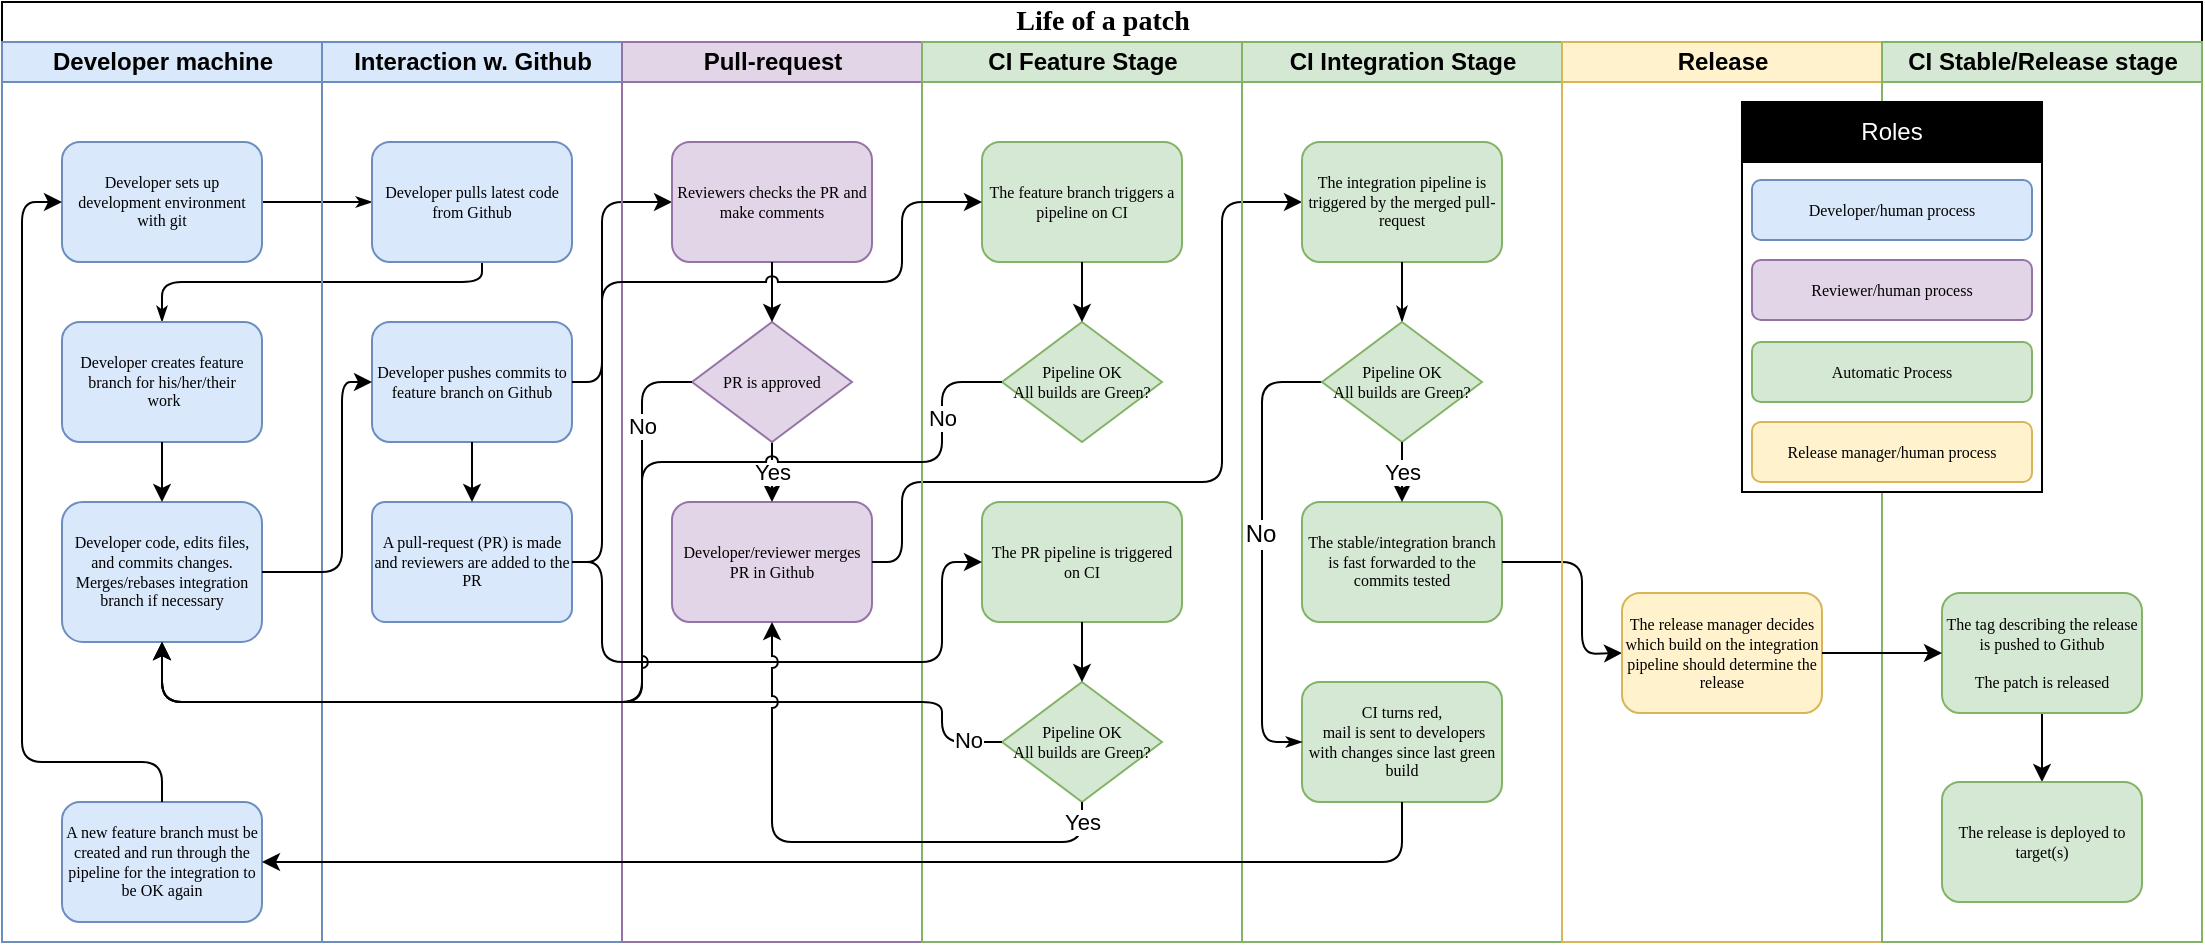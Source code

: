 <mxfile version="16.6.2" type="github">
  <diagram name="Page-1" id="74e2e168-ea6b-b213-b513-2b3c1d86103e">
    <mxGraphModel dx="1087" dy="1504" grid="1" gridSize="10" guides="1" tooltips="1" connect="1" arrows="1" fold="1" page="1" pageScale="1" pageWidth="1169" pageHeight="827" background="#ffffff" math="0" shadow="0">
      <root>
        <mxCell id="0" />
        <mxCell id="1" parent="0" />
        <mxCell id="77e6c97f196da883-1" value="&lt;font style=&quot;font-size: 14px&quot;&gt;Life of a patch&lt;/font&gt;" style="swimlane;html=1;childLayout=stackLayout;startSize=20;rounded=0;shadow=0;labelBackgroundColor=none;strokeColor=#000000;strokeWidth=1;fillColor=#ffffff;fontFamily=Verdana;fontSize=8;fontColor=#000000;align=center;" parent="1" vertex="1">
          <mxGeometry x="40" y="-230" width="1100" height="470" as="geometry">
            <mxRectangle x="90" y="-230" width="50" height="20" as="alternateBounds" />
          </mxGeometry>
        </mxCell>
        <mxCell id="rqEri4Stav3ALLFuLHy2-93" style="edgeStyle=none;rounded=1;jumpStyle=arc;orthogonalLoop=1;jettySize=auto;html=1;exitX=1;exitY=0.5;exitDx=0;exitDy=0;entryX=0;entryY=0.5;entryDx=0;entryDy=0;" edge="1" parent="77e6c97f196da883-1" source="rqEri4Stav3ALLFuLHy2-65" target="rqEri4Stav3ALLFuLHy2-66">
          <mxGeometry relative="1" as="geometry">
            <Array as="points">
              <mxPoint x="300" y="280" />
              <mxPoint x="300" y="100" />
            </Array>
          </mxGeometry>
        </mxCell>
        <mxCell id="77e6c97f196da883-26" style="edgeStyle=orthogonalEdgeStyle;rounded=1;html=1;labelBackgroundColor=none;startArrow=none;startFill=0;startSize=5;endArrow=classicThin;endFill=1;endSize=5;jettySize=auto;orthogonalLoop=1;strokeColor=#000000;strokeWidth=1;fontFamily=Verdana;fontSize=8;fontColor=#000000;" parent="77e6c97f196da883-1" source="77e6c97f196da883-8" target="77e6c97f196da883-11" edge="1">
          <mxGeometry relative="1" as="geometry" />
        </mxCell>
        <mxCell id="77e6c97f196da883-27" style="edgeStyle=orthogonalEdgeStyle;rounded=1;html=1;labelBackgroundColor=none;startArrow=none;startFill=0;startSize=5;endArrow=classicThin;endFill=1;endSize=5;jettySize=auto;orthogonalLoop=1;strokeColor=#000000;strokeWidth=1;fontFamily=Verdana;fontSize=8;fontColor=#000000;entryX=0.5;entryY=0;entryDx=0;entryDy=0;" parent="77e6c97f196da883-1" source="77e6c97f196da883-11" target="77e6c97f196da883-9" edge="1">
          <mxGeometry relative="1" as="geometry">
            <Array as="points">
              <mxPoint x="240" y="140" />
              <mxPoint x="80" y="140" />
            </Array>
          </mxGeometry>
        </mxCell>
        <mxCell id="77e6c97f196da883-2" value="Developer machine" style="swimlane;html=1;startSize=20;fillColor=#dae8fc;strokeColor=#6c8ebf;" parent="77e6c97f196da883-1" vertex="1">
          <mxGeometry y="20" width="160" height="450" as="geometry" />
        </mxCell>
        <mxCell id="77e6c97f196da883-10" value="Developer code, edits files, and commits changes.&lt;br&gt;Merges/rebases integration branch if necessary" style="rounded=1;whiteSpace=wrap;html=1;shadow=0;labelBackgroundColor=none;strokeColor=#6c8ebf;strokeWidth=1;fillColor=#dae8fc;fontFamily=Verdana;fontSize=8;fontColor=#000000;align=center;" parent="77e6c97f196da883-2" vertex="1">
          <mxGeometry x="30" y="230" width="100" height="70" as="geometry" />
        </mxCell>
        <mxCell id="77e6c97f196da883-9" value="&lt;div&gt;Developer creates feature branch for his/her/their&lt;/div&gt;&lt;div&gt;&amp;nbsp;work&lt;/div&gt;" style="rounded=1;whiteSpace=wrap;html=1;shadow=0;labelBackgroundColor=none;strokeColor=#6c8ebf;strokeWidth=1;fillColor=#dae8fc;fontFamily=Verdana;fontSize=8;fontColor=#000000;align=center;" parent="77e6c97f196da883-2" vertex="1">
          <mxGeometry x="30" y="140" width="100" height="60" as="geometry" />
        </mxCell>
        <mxCell id="5" value="" style="endArrow=classic;html=1;entryX=0.5;entryY=0;exitX=0.5;exitY=1;" parent="77e6c97f196da883-2" source="77e6c97f196da883-9" target="77e6c97f196da883-10" edge="1">
          <mxGeometry width="50" height="50" relative="1" as="geometry">
            <mxPoint x="80" y="250" as="sourcePoint" />
            <mxPoint x="50" y="750" as="targetPoint" />
          </mxGeometry>
        </mxCell>
        <mxCell id="77e6c97f196da883-8" value="Developer sets up development environment with git" style="rounded=1;whiteSpace=wrap;html=1;shadow=0;labelBackgroundColor=none;strokeColor=#6c8ebf;strokeWidth=1;fillColor=#dae8fc;fontFamily=Verdana;fontSize=8;fontColor=#000000;align=center;" parent="77e6c97f196da883-2" vertex="1">
          <mxGeometry x="30" y="50" width="100" height="60" as="geometry" />
        </mxCell>
        <mxCell id="KYjhEQh0ZWCMsTncpk0a-76" value="A new feature branch must be created and run through the pipeline for the integration to be OK again" style="rounded=1;whiteSpace=wrap;html=1;shadow=0;labelBackgroundColor=none;strokeColor=#6c8ebf;strokeWidth=1;fillColor=#dae8fc;fontFamily=Verdana;fontSize=8;fontColor=#000000;align=center;" parent="77e6c97f196da883-2" vertex="1">
          <mxGeometry x="30" y="380" width="100" height="60" as="geometry" />
        </mxCell>
        <mxCell id="KYjhEQh0ZWCMsTncpk0a-79" style="orthogonalLoop=1;jettySize=auto;html=1;exitX=0.5;exitY=0;exitDx=0;exitDy=0;entryX=0;entryY=0.5;entryDx=0;entryDy=0;edgeStyle=orthogonalEdgeStyle;rounded=1;" parent="77e6c97f196da883-2" source="KYjhEQh0ZWCMsTncpk0a-76" target="77e6c97f196da883-8" edge="1">
          <mxGeometry relative="1" as="geometry">
            <mxPoint x="450" y="540.0" as="targetPoint" />
            <Array as="points">
              <mxPoint x="80" y="360" />
              <mxPoint x="10" y="360" />
              <mxPoint x="10" y="80" />
            </Array>
          </mxGeometry>
        </mxCell>
        <mxCell id="77e6c97f196da883-3" value="Interaction w. Github" style="swimlane;html=1;startSize=20;fillColor=#dae8fc;strokeColor=#6c8ebf;" parent="77e6c97f196da883-1" vertex="1">
          <mxGeometry x="160" y="20" width="150" height="450" as="geometry" />
        </mxCell>
        <mxCell id="77e6c97f196da883-11" value="Developer pulls latest code from Github" style="rounded=1;whiteSpace=wrap;html=1;shadow=0;labelBackgroundColor=none;strokeColor=#6c8ebf;strokeWidth=1;fillColor=#dae8fc;fontFamily=Verdana;fontSize=8;fontColor=#000000;align=center;" parent="77e6c97f196da883-3" vertex="1">
          <mxGeometry x="25" y="50" width="100" height="60" as="geometry" />
        </mxCell>
        <mxCell id="6" value="Developer pushes commits to feature branch on Github " style="rounded=1;whiteSpace=wrap;html=1;shadow=0;labelBackgroundColor=none;strokeColor=#6c8ebf;strokeWidth=1;fillColor=#dae8fc;fontFamily=Verdana;fontSize=8;fontColor=#000000;align=center;" parent="77e6c97f196da883-3" vertex="1">
          <mxGeometry x="25" y="140" width="100" height="60" as="geometry" />
        </mxCell>
        <mxCell id="rqEri4Stav3ALLFuLHy2-65" value="A pull-request (PR) is made and reviewers are added to the PR" style="rounded=1;whiteSpace=wrap;html=1;shadow=0;labelBackgroundColor=none;strokeColor=#6c8ebf;strokeWidth=1;fillColor=#dae8fc;fontFamily=Verdana;fontSize=8;fontColor=#000000;align=center;arcSize=11;" vertex="1" parent="77e6c97f196da883-3">
          <mxGeometry x="25" y="230" width="100" height="60" as="geometry" />
        </mxCell>
        <mxCell id="rqEri4Stav3ALLFuLHy2-74" value="" style="endArrow=classic;html=1;entryX=0.5;entryY=0;entryDx=0;entryDy=0;exitX=0.5;exitY=1;exitDx=0;exitDy=0;" edge="1" parent="77e6c97f196da883-3" source="6" target="rqEri4Stav3ALLFuLHy2-65">
          <mxGeometry width="50" height="50" relative="1" as="geometry">
            <mxPoint x="330" y="-25" as="sourcePoint" />
            <mxPoint x="225" y="150" as="targetPoint" />
            <Array as="points" />
          </mxGeometry>
        </mxCell>
        <mxCell id="7" value="" style="endArrow=classic;html=1;entryX=0;entryY=0.5;exitX=1;exitY=0.5;entryDx=0;entryDy=0;" parent="77e6c97f196da883-1" source="77e6c97f196da883-10" target="6" edge="1">
          <mxGeometry width="50" height="50" relative="1" as="geometry">
            <mxPoint x="80" y="245" as="sourcePoint" />
            <mxPoint x="80" y="280" as="targetPoint" />
            <Array as="points">
              <mxPoint x="170" y="285" />
              <mxPoint x="170" y="250" />
              <mxPoint x="170" y="190" />
            </Array>
          </mxGeometry>
        </mxCell>
        <mxCell id="dbzHidqioh4Nz6uhVq-0-89" value="&lt;div&gt;&lt;br&gt;&lt;/div&gt;" style="text;html=1;resizable=0;points=[];align=center;verticalAlign=middle;labelBackgroundColor=#ffffff;" parent="7" vertex="1" connectable="0">
          <mxGeometry x="0.889" relative="1" as="geometry">
            <mxPoint as="offset" />
          </mxGeometry>
        </mxCell>
        <mxCell id="rqEri4Stav3ALLFuLHy2-64" value="&lt;div&gt;Pull-request&lt;/div&gt;" style="swimlane;html=1;startSize=20;fillColor=#E1D5E7;strokeColor=#9673A6;" vertex="1" parent="77e6c97f196da883-1">
          <mxGeometry x="310" y="20" width="150" height="450" as="geometry" />
        </mxCell>
        <mxCell id="rqEri4Stav3ALLFuLHy2-66" value="&lt;div&gt;Reviewers checks the PR and make comments&lt;/div&gt;" style="rounded=1;whiteSpace=wrap;html=1;shadow=0;labelBackgroundColor=none;strokeColor=#9673A6;strokeWidth=1;fillColor=#E1D5E7;fontFamily=Verdana;fontSize=8;fontColor=#000000;align=center;" vertex="1" parent="rqEri4Stav3ALLFuLHy2-64">
          <mxGeometry x="25" y="50" width="100" height="60" as="geometry" />
        </mxCell>
        <mxCell id="rqEri4Stav3ALLFuLHy2-67" value="&lt;div&gt;Developer/reviewer merges PR in Github&lt;/div&gt;" style="rounded=1;whiteSpace=wrap;html=1;shadow=0;labelBackgroundColor=none;strokeColor=#9673A6;strokeWidth=1;fillColor=#E1D5E7;fontFamily=Verdana;fontSize=8;fontColor=#000000;align=center;" vertex="1" parent="rqEri4Stav3ALLFuLHy2-64">
          <mxGeometry x="25" y="230" width="100" height="60" as="geometry" />
        </mxCell>
        <mxCell id="rqEri4Stav3ALLFuLHy2-82" value="Yes" style="edgeStyle=none;rounded=1;jumpStyle=arc;orthogonalLoop=1;jettySize=auto;html=1;exitX=0.5;exitY=1;exitDx=0;exitDy=0;entryX=0.5;entryY=0;entryDx=0;entryDy=0;" edge="1" parent="rqEri4Stav3ALLFuLHy2-64" source="rqEri4Stav3ALLFuLHy2-77" target="rqEri4Stav3ALLFuLHy2-67">
          <mxGeometry relative="1" as="geometry" />
        </mxCell>
        <mxCell id="rqEri4Stav3ALLFuLHy2-77" value="&lt;div&gt;PR is approved&lt;/div&gt;" style="rhombus;whiteSpace=wrap;html=1;rounded=0;shadow=0;labelBackgroundColor=none;strokeColor=#9673A6;strokeWidth=1;fillColor=#E1D5E7;fontFamily=Verdana;fontSize=8;fontColor=#000000;align=center;" vertex="1" parent="rqEri4Stav3ALLFuLHy2-64">
          <mxGeometry x="35" y="140" width="80" height="60" as="geometry" />
        </mxCell>
        <mxCell id="rqEri4Stav3ALLFuLHy2-78" style="edgeStyle=none;rounded=1;orthogonalLoop=1;jettySize=auto;html=1;exitX=0.5;exitY=1;exitDx=0;exitDy=0;entryX=0.5;entryY=0;entryDx=0;entryDy=0;" edge="1" parent="rqEri4Stav3ALLFuLHy2-64" source="rqEri4Stav3ALLFuLHy2-66" target="rqEri4Stav3ALLFuLHy2-77">
          <mxGeometry relative="1" as="geometry">
            <mxPoint x="50" y="200" as="targetPoint" />
            <Array as="points" />
          </mxGeometry>
        </mxCell>
        <mxCell id="27" value="" style="endArrow=classic;html=1;entryX=0;entryY=0.5;exitX=1;exitY=0.5;exitDx=0;exitDy=0;" parent="77e6c97f196da883-1" source="rqEri4Stav3ALLFuLHy2-67" target="77e6c97f196da883-15" edge="1">
          <mxGeometry width="50" height="50" relative="1" as="geometry">
            <mxPoint x="530" y="470" as="sourcePoint" />
            <mxPoint x="660" y="810" as="targetPoint" />
            <Array as="points">
              <mxPoint x="450" y="280" />
              <mxPoint x="450" y="240" />
              <mxPoint x="610" y="240" />
              <mxPoint x="610" y="100" />
            </Array>
          </mxGeometry>
        </mxCell>
        <mxCell id="77e6c97f196da883-4" value="CI Feature Stage" style="swimlane;html=1;startSize=20;fillColor=#d5e8d4;strokeColor=#82b366;" parent="77e6c97f196da883-1" vertex="1">
          <mxGeometry x="460" y="20" width="160" height="450" as="geometry" />
        </mxCell>
        <mxCell id="rqEri4Stav3ALLFuLHy2-83" value="" style="group" vertex="1" connectable="0" parent="77e6c97f196da883-4">
          <mxGeometry x="30" y="230" width="100" height="151" as="geometry" />
        </mxCell>
        <mxCell id="11" value="&lt;div&gt;The PR pipeline is triggered on CI&lt;/div&gt;" style="rounded=1;whiteSpace=wrap;html=1;shadow=0;labelBackgroundColor=none;strokeColor=#82b366;strokeWidth=1;fillColor=#d5e8d4;fontFamily=Verdana;fontSize=8;fontColor=#000000;align=center;" parent="rqEri4Stav3ALLFuLHy2-83" vertex="1">
          <mxGeometry width="100" height="60" as="geometry" />
        </mxCell>
        <mxCell id="12" value="Pipeline OK&lt;br&gt;All builds are Green?" style="rhombus;whiteSpace=wrap;html=1;rounded=0;shadow=0;labelBackgroundColor=none;strokeColor=#82b366;strokeWidth=1;fillColor=#d5e8d4;fontFamily=Verdana;fontSize=8;fontColor=#000000;align=center;" parent="rqEri4Stav3ALLFuLHy2-83" vertex="1">
          <mxGeometry x="10" y="90" width="80" height="60" as="geometry" />
        </mxCell>
        <mxCell id="14" value="" style="endArrow=classic;html=1;exitX=0.5;exitY=1;entryX=0.5;entryY=0;" parent="rqEri4Stav3ALLFuLHy2-83" source="11" target="12" edge="1">
          <mxGeometry width="50" height="50" relative="1" as="geometry">
            <mxPoint x="-209.667" y="235.333" as="sourcePoint" />
            <mxPoint x="50" y="265" as="targetPoint" />
          </mxGeometry>
        </mxCell>
        <mxCell id="rqEri4Stav3ALLFuLHy2-85" value="The feature branch triggers a pipeline on CI" style="rounded=1;whiteSpace=wrap;html=1;shadow=0;labelBackgroundColor=none;strokeColor=#82b366;strokeWidth=1;fillColor=#d5e8d4;fontFamily=Verdana;fontSize=8;fontColor=#000000;align=center;" vertex="1" parent="77e6c97f196da883-4">
          <mxGeometry x="30" y="50" width="100" height="60" as="geometry" />
        </mxCell>
        <mxCell id="rqEri4Stav3ALLFuLHy2-86" value="Pipeline OK&lt;br&gt;All builds are Green?" style="rhombus;whiteSpace=wrap;html=1;rounded=0;shadow=0;labelBackgroundColor=none;strokeColor=#82b366;strokeWidth=1;fillColor=#d5e8d4;fontFamily=Verdana;fontSize=8;fontColor=#000000;align=center;" vertex="1" parent="77e6c97f196da883-4">
          <mxGeometry x="40" y="140" width="80" height="60" as="geometry" />
        </mxCell>
        <mxCell id="rqEri4Stav3ALLFuLHy2-87" value="" style="endArrow=classic;html=1;exitX=0.5;exitY=1;entryX=0.5;entryY=0;" edge="1" parent="77e6c97f196da883-4" source="rqEri4Stav3ALLFuLHy2-85" target="rqEri4Stav3ALLFuLHy2-86">
          <mxGeometry width="50" height="50" relative="1" as="geometry">
            <mxPoint x="-174.667" y="285.333" as="sourcePoint" />
            <mxPoint x="85" y="315" as="targetPoint" />
          </mxGeometry>
        </mxCell>
        <mxCell id="77e6c97f196da883-5" value="CI Integration Stage" style="swimlane;html=1;startSize=20;fillColor=#d5e8d4;strokeColor=#82b366;" parent="77e6c97f196da883-1" vertex="1">
          <mxGeometry x="620" y="20" width="160" height="450" as="geometry" />
        </mxCell>
        <mxCell id="77e6c97f196da883-15" value="The integration pipeline is triggered by the merged pull-request" style="rounded=1;whiteSpace=wrap;html=1;shadow=0;labelBackgroundColor=none;strokeColor=#82b366;strokeWidth=1;fillColor=#d5e8d4;fontFamily=Verdana;fontSize=8;fontColor=#000000;align=center;" parent="77e6c97f196da883-5" vertex="1">
          <mxGeometry x="30" y="50" width="100" height="60" as="geometry" />
        </mxCell>
        <mxCell id="77e6c97f196da883-17" value="&lt;div&gt;CI turns red,&lt;/div&gt;&lt;div&gt;&amp;nbsp;mail is sent to developers with changes since last green build&lt;/div&gt;" style="rounded=1;whiteSpace=wrap;html=1;shadow=0;labelBackgroundColor=none;strokeColor=#82b366;strokeWidth=1;fillColor=#d5e8d4;fontFamily=Verdana;fontSize=8;fontColor=#000000;align=center;" parent="77e6c97f196da883-5" vertex="1">
          <mxGeometry x="30" y="320" width="100" height="60" as="geometry" />
        </mxCell>
        <mxCell id="77e6c97f196da883-34" style="edgeStyle=orthogonalEdgeStyle;rounded=1;html=1;labelBackgroundColor=none;startArrow=none;startFill=0;startSize=5;endArrow=classicThin;endFill=1;endSize=5;jettySize=auto;orthogonalLoop=1;strokeColor=#000000;strokeWidth=1;fontFamily=Verdana;fontSize=8;fontColor=#000000;entryX=0.5;entryY=0;" parent="77e6c97f196da883-5" source="77e6c97f196da883-15" target="28" edge="1">
          <mxGeometry relative="1" as="geometry">
            <mxPoint x="80" y="160" as="targetPoint" />
            <Array as="points" />
          </mxGeometry>
        </mxCell>
        <mxCell id="77e6c97f196da883-35" style="edgeStyle=orthogonalEdgeStyle;rounded=1;html=1;labelBackgroundColor=none;startArrow=none;startFill=0;startSize=5;endArrow=classicThin;endFill=1;endSize=5;jettySize=auto;orthogonalLoop=1;strokeColor=#000000;strokeWidth=1;fontFamily=Verdana;fontSize=8;fontColor=#000000;exitX=0;exitY=0.5;entryX=0;entryY=0.5;entryDx=0;entryDy=0;" parent="77e6c97f196da883-5" source="28" target="77e6c97f196da883-17" edge="1">
          <mxGeometry relative="1" as="geometry">
            <mxPoint x="80" y="220" as="sourcePoint" />
            <Array as="points">
              <mxPoint x="10" y="170" />
              <mxPoint x="10" y="350" />
            </Array>
          </mxGeometry>
        </mxCell>
        <mxCell id="29" value="No" style="text;html=1;resizable=0;points=[];align=center;verticalAlign=middle;labelBackgroundColor=#ffffff;" parent="77e6c97f196da883-35" vertex="1" connectable="0">
          <mxGeometry x="-0.078" y="-1" relative="1" as="geometry">
            <mxPoint as="offset" />
          </mxGeometry>
        </mxCell>
        <mxCell id="28" value="Pipeline OK&lt;br&gt;All builds are Green?" style="rhombus;whiteSpace=wrap;html=1;rounded=0;shadow=0;labelBackgroundColor=none;strokeColor=#82b366;strokeWidth=1;fillColor=#d5e8d4;fontFamily=Verdana;fontSize=8;fontColor=#000000;align=center;" parent="77e6c97f196da883-5" vertex="1">
          <mxGeometry x="40" y="140" width="80" height="60" as="geometry" />
        </mxCell>
        <mxCell id="30" value="The stable/integration branch is fast forwarded to the commits tested" style="rounded=1;whiteSpace=wrap;html=1;shadow=0;labelBackgroundColor=none;strokeColor=#82b366;strokeWidth=1;fillColor=#d5e8d4;fontFamily=Verdana;fontSize=8;fontColor=#000000;align=center;" parent="77e6c97f196da883-5" vertex="1">
          <mxGeometry x="30" y="230" width="100" height="60" as="geometry" />
        </mxCell>
        <mxCell id="31" value="Yes" style="endArrow=classic;html=1;entryX=0.5;entryY=0;exitX=0.5;exitY=1;" parent="77e6c97f196da883-5" source="28" target="30" edge="1">
          <mxGeometry width="50" height="50" relative="1" as="geometry">
            <mxPoint x="70" y="320" as="sourcePoint" />
            <mxPoint x="120" y="270" as="targetPoint" />
            <Array as="points">
              <mxPoint x="80" y="220" />
            </Array>
          </mxGeometry>
        </mxCell>
        <mxCell id="33" value="" style="endArrow=classic;html=1;exitX=1;exitY=0.5;entryX=0;entryY=0.5;entryDx=0;entryDy=0;" parent="77e6c97f196da883-1" source="30" target="45" edge="1">
          <mxGeometry width="50" height="50" relative="1" as="geometry">
            <mxPoint x="800" y="1090" as="sourcePoint" />
            <mxPoint x="835" y="920" as="targetPoint" />
            <Array as="points">
              <mxPoint x="790" y="280" />
              <mxPoint x="790" y="326" />
            </Array>
          </mxGeometry>
        </mxCell>
        <mxCell id="77e6c97f196da883-6" value="Release" style="swimlane;html=1;startSize=20;fillColor=#fff2cc;strokeColor=#d6b656;" parent="77e6c97f196da883-1" vertex="1">
          <mxGeometry x="780" y="20" width="160" height="450" as="geometry" />
        </mxCell>
        <mxCell id="45" value="The release manager decides which build on the integration pipeline should determine the release" style="rounded=1;whiteSpace=wrap;html=1;shadow=0;labelBackgroundColor=none;strokeColor=#d6b656;strokeWidth=1;fillColor=#fff2cc;fontFamily=Verdana;fontSize=8;fontColor=#000000;align=center;" parent="77e6c97f196da883-6" vertex="1">
          <mxGeometry x="30" y="275.5" width="100" height="60" as="geometry" />
        </mxCell>
        <mxCell id="77e6c97f196da883-7" value="CI Stable/Release stage" style="swimlane;html=1;startSize=20;fillColor=#d5e8d4;strokeColor=#82b366;" parent="77e6c97f196da883-1" vertex="1">
          <mxGeometry x="940" y="20" width="160" height="450" as="geometry" />
        </mxCell>
        <mxCell id="dbzHidqioh4Nz6uhVq-0-79" value="" style="edgeStyle=orthogonalEdgeStyle;rounded=0;orthogonalLoop=1;jettySize=auto;html=1;" parent="77e6c97f196da883-7" source="51" target="dbzHidqioh4Nz6uhVq-0-78" edge="1">
          <mxGeometry relative="1" as="geometry" />
        </mxCell>
        <mxCell id="51" value="The tag describing the release is pushed to Github&lt;br&gt;&lt;br&gt;The patch is released" style="rounded=1;whiteSpace=wrap;html=1;shadow=0;labelBackgroundColor=none;strokeColor=#82b366;strokeWidth=1;fillColor=#d5e8d4;fontFamily=Verdana;fontSize=8;fontColor=#000000;align=center;" parent="77e6c97f196da883-7" vertex="1">
          <mxGeometry x="30" y="275.5" width="100" height="60" as="geometry" />
        </mxCell>
        <mxCell id="dbzHidqioh4Nz6uhVq-0-78" value="The release is deployed to target(s)" style="rounded=1;whiteSpace=wrap;html=1;shadow=0;labelBackgroundColor=none;strokeColor=#82b366;strokeWidth=1;fillColor=#d5e8d4;fontFamily=Verdana;fontSize=8;fontColor=#000000;align=center;" parent="77e6c97f196da883-7" vertex="1">
          <mxGeometry x="30" y="370" width="100" height="60" as="geometry" />
        </mxCell>
        <mxCell id="dbzHidqioh4Nz6uhVq-0-80" value="" style="group;fillColor=#e1d5e7;strokeColor=#9673A6;" parent="77e6c97f196da883-7" vertex="1" connectable="0">
          <mxGeometry x="-70" y="30" width="150" height="195" as="geometry" />
        </mxCell>
        <mxCell id="dbzHidqioh4Nz6uhVq-0-81" value="" style="rounded=0;whiteSpace=wrap;html=1;" parent="dbzHidqioh4Nz6uhVq-0-80" vertex="1">
          <mxGeometry width="150" height="195.0" as="geometry" />
        </mxCell>
        <mxCell id="dbzHidqioh4Nz6uhVq-0-82" value="Automatic Process" style="rounded=1;whiteSpace=wrap;html=1;shadow=0;labelBackgroundColor=none;strokeColor=#82b366;strokeWidth=1;fillColor=#d5e8d4;fontFamily=Verdana;fontSize=8;fontColor=#000000;align=center;" parent="dbzHidqioh4Nz6uhVq-0-80" vertex="1">
          <mxGeometry x="5" y="120" width="140" height="30" as="geometry" />
        </mxCell>
        <mxCell id="dbzHidqioh4Nz6uhVq-0-83" value="Developer/human process " style="rounded=1;whiteSpace=wrap;html=1;shadow=0;labelBackgroundColor=none;strokeColor=#6c8ebf;strokeWidth=1;fillColor=#dae8fc;fontFamily=Verdana;fontSize=8;fontColor=#000000;align=center;" parent="dbzHidqioh4Nz6uhVq-0-80" vertex="1">
          <mxGeometry x="5" y="39.0" width="140" height="30" as="geometry" />
        </mxCell>
        <mxCell id="dbzHidqioh4Nz6uhVq-0-84" value="Release manager/human process" style="rounded=1;whiteSpace=wrap;html=1;shadow=0;labelBackgroundColor=none;strokeColor=#d6b656;strokeWidth=1;fillColor=#fff2cc;fontFamily=Verdana;fontSize=8;fontColor=#000000;align=center;" parent="dbzHidqioh4Nz6uhVq-0-80" vertex="1">
          <mxGeometry x="5" y="160.003" width="140" height="30" as="geometry" />
        </mxCell>
        <mxCell id="dbzHidqioh4Nz6uhVq-0-85" value="&lt;font color=&quot;#FFFFFF&quot;&gt;Roles&lt;/font&gt;" style="rounded=0;whiteSpace=wrap;html=1;fillColor=#000000;" parent="dbzHidqioh4Nz6uhVq-0-80" vertex="1">
          <mxGeometry width="150" height="30" as="geometry" />
        </mxCell>
        <mxCell id="rqEri4Stav3ALLFuLHy2-99" value="&lt;div&gt;Reviewer/human process &lt;/div&gt;" style="rounded=1;whiteSpace=wrap;html=1;shadow=0;labelBackgroundColor=none;strokeColor=#9673A6;strokeWidth=1;fillColor=#E1D5E7;fontFamily=Verdana;fontSize=8;fontColor=#000000;align=center;" vertex="1" parent="dbzHidqioh4Nz6uhVq-0-80">
          <mxGeometry x="5" y="79" width="140" height="30" as="geometry" />
        </mxCell>
        <mxCell id="rqEri4Stav3ALLFuLHy2-70" value="" style="endArrow=classic;html=1;exitX=0;exitY=0.5;entryX=0.5;entryY=1;" edge="1" parent="77e6c97f196da883-1" source="12" target="77e6c97f196da883-10">
          <mxGeometry width="50" height="50" relative="1" as="geometry">
            <mxPoint x="540" y="-20" as="sourcePoint" />
            <mxPoint x="120.0" y="100" as="targetPoint" />
            <Array as="points">
              <mxPoint x="470" y="370" />
              <mxPoint x="470" y="350" />
              <mxPoint x="320" y="350" />
              <mxPoint x="80" y="350" />
            </Array>
          </mxGeometry>
        </mxCell>
        <mxCell id="rqEri4Stav3ALLFuLHy2-94" value="&lt;div&gt;No&lt;/div&gt;" style="edgeLabel;html=1;align=center;verticalAlign=middle;resizable=0;points=[];" vertex="1" connectable="0" parent="rqEri4Stav3ALLFuLHy2-70">
          <mxGeometry x="-0.926" y="-1" relative="1" as="geometry">
            <mxPoint as="offset" />
          </mxGeometry>
        </mxCell>
        <mxCell id="rqEri4Stav3ALLFuLHy2-92" style="edgeStyle=none;rounded=1;jumpStyle=arc;orthogonalLoop=1;jettySize=auto;html=1;exitX=1;exitY=0.5;exitDx=0;exitDy=0;entryX=0;entryY=0.5;entryDx=0;entryDy=0;" edge="1" parent="77e6c97f196da883-1" source="6" target="rqEri4Stav3ALLFuLHy2-85">
          <mxGeometry relative="1" as="geometry">
            <Array as="points">
              <mxPoint x="300" y="190" />
              <mxPoint x="300" y="140" />
              <mxPoint x="450" y="140" />
              <mxPoint x="450" y="100" />
            </Array>
          </mxGeometry>
        </mxCell>
        <mxCell id="rqEri4Stav3ALLFuLHy2-69" style="edgeStyle=none;rounded=1;orthogonalLoop=1;jettySize=auto;html=1;exitX=1;exitY=0.5;exitDx=0;exitDy=0;entryX=0;entryY=0.5;entryDx=0;entryDy=0;jumpStyle=arc;" edge="1" parent="77e6c97f196da883-1" source="rqEri4Stav3ALLFuLHy2-65" target="11">
          <mxGeometry relative="1" as="geometry">
            <Array as="points">
              <mxPoint x="300" y="280" />
              <mxPoint x="300" y="330" />
              <mxPoint x="470" y="330" />
              <mxPoint x="470" y="280" />
            </Array>
          </mxGeometry>
        </mxCell>
        <mxCell id="rqEri4Stav3ALLFuLHy2-95" value="Yes" style="edgeStyle=none;rounded=1;jumpStyle=arc;orthogonalLoop=1;jettySize=auto;html=1;exitX=0.5;exitY=1;exitDx=0;exitDy=0;entryX=0.5;entryY=1;entryDx=0;entryDy=0;" edge="1" parent="77e6c97f196da883-1" source="12" target="rqEri4Stav3ALLFuLHy2-67">
          <mxGeometry x="-0.93" relative="1" as="geometry">
            <Array as="points">
              <mxPoint x="540" y="420" />
              <mxPoint x="385" y="420" />
            </Array>
            <mxPoint as="offset" />
          </mxGeometry>
        </mxCell>
        <mxCell id="rqEri4Stav3ALLFuLHy2-89" style="edgeStyle=none;rounded=1;jumpStyle=arc;orthogonalLoop=1;jettySize=auto;html=1;exitX=0;exitY=0.5;exitDx=0;exitDy=0;entryX=0.5;entryY=1;entryDx=0;entryDy=0;" edge="1" parent="77e6c97f196da883-1" source="rqEri4Stav3ALLFuLHy2-86" target="77e6c97f196da883-10">
          <mxGeometry relative="1" as="geometry">
            <mxPoint x="80.0" y="330" as="targetPoint" />
            <Array as="points">
              <mxPoint x="470" y="190" />
              <mxPoint x="470" y="230" />
              <mxPoint x="320" y="230" />
              <mxPoint x="320" y="350" />
              <mxPoint x="80" y="350" />
            </Array>
          </mxGeometry>
        </mxCell>
        <mxCell id="rqEri4Stav3ALLFuLHy2-91" value="No" style="edgeLabel;html=1;align=center;verticalAlign=middle;resizable=0;points=[];" vertex="1" connectable="0" parent="rqEri4Stav3ALLFuLHy2-89">
          <mxGeometry x="-0.845" relative="1" as="geometry">
            <mxPoint as="offset" />
          </mxGeometry>
        </mxCell>
        <mxCell id="rqEri4Stav3ALLFuLHy2-79" style="edgeStyle=none;rounded=1;orthogonalLoop=1;jettySize=auto;html=1;exitX=0;exitY=0.5;exitDx=0;exitDy=0;entryX=0.5;entryY=1;entryDx=0;entryDy=0;" edge="1" parent="77e6c97f196da883-1" source="rqEri4Stav3ALLFuLHy2-77" target="77e6c97f196da883-10">
          <mxGeometry relative="1" as="geometry">
            <mxPoint x="80" y="390" as="targetPoint" />
            <Array as="points">
              <mxPoint x="320" y="190" />
              <mxPoint x="320" y="350" />
              <mxPoint x="80" y="350" />
            </Array>
          </mxGeometry>
        </mxCell>
        <mxCell id="rqEri4Stav3ALLFuLHy2-88" value="&lt;div&gt;No&lt;/div&gt;" style="edgeLabel;html=1;align=center;verticalAlign=middle;resizable=0;points=[];" vertex="1" connectable="0" parent="rqEri4Stav3ALLFuLHy2-79">
          <mxGeometry x="-0.617" relative="1" as="geometry">
            <mxPoint y="-40" as="offset" />
          </mxGeometry>
        </mxCell>
        <mxCell id="dbzHidqioh4Nz6uhVq-0-75" value="" style="endArrow=classic;html=1;exitX=1;exitY=0.5;entryX=0;entryY=0.5;entryDx=0;entryDy=0;exitDx=0;exitDy=0;" parent="77e6c97f196da883-1" target="51" edge="1" source="45">
          <mxGeometry width="50" height="50" relative="1" as="geometry">
            <mxPoint x="905.19" y="289.548" as="sourcePoint" />
            <mxPoint x="959.952" y="289.548" as="targetPoint" />
            <Array as="points" />
          </mxGeometry>
        </mxCell>
        <mxCell id="rqEri4Stav3ALLFuLHy2-96" style="edgeStyle=none;rounded=1;jumpStyle=arc;orthogonalLoop=1;jettySize=auto;html=1;exitX=0.5;exitY=1;exitDx=0;exitDy=0;entryX=1;entryY=0.5;entryDx=0;entryDy=0;" edge="1" parent="77e6c97f196da883-1" source="77e6c97f196da883-17" target="KYjhEQh0ZWCMsTncpk0a-76">
          <mxGeometry relative="1" as="geometry">
            <Array as="points">
              <mxPoint x="700" y="430" />
              <mxPoint x="290" y="430" />
            </Array>
          </mxGeometry>
        </mxCell>
      </root>
    </mxGraphModel>
  </diagram>
</mxfile>
